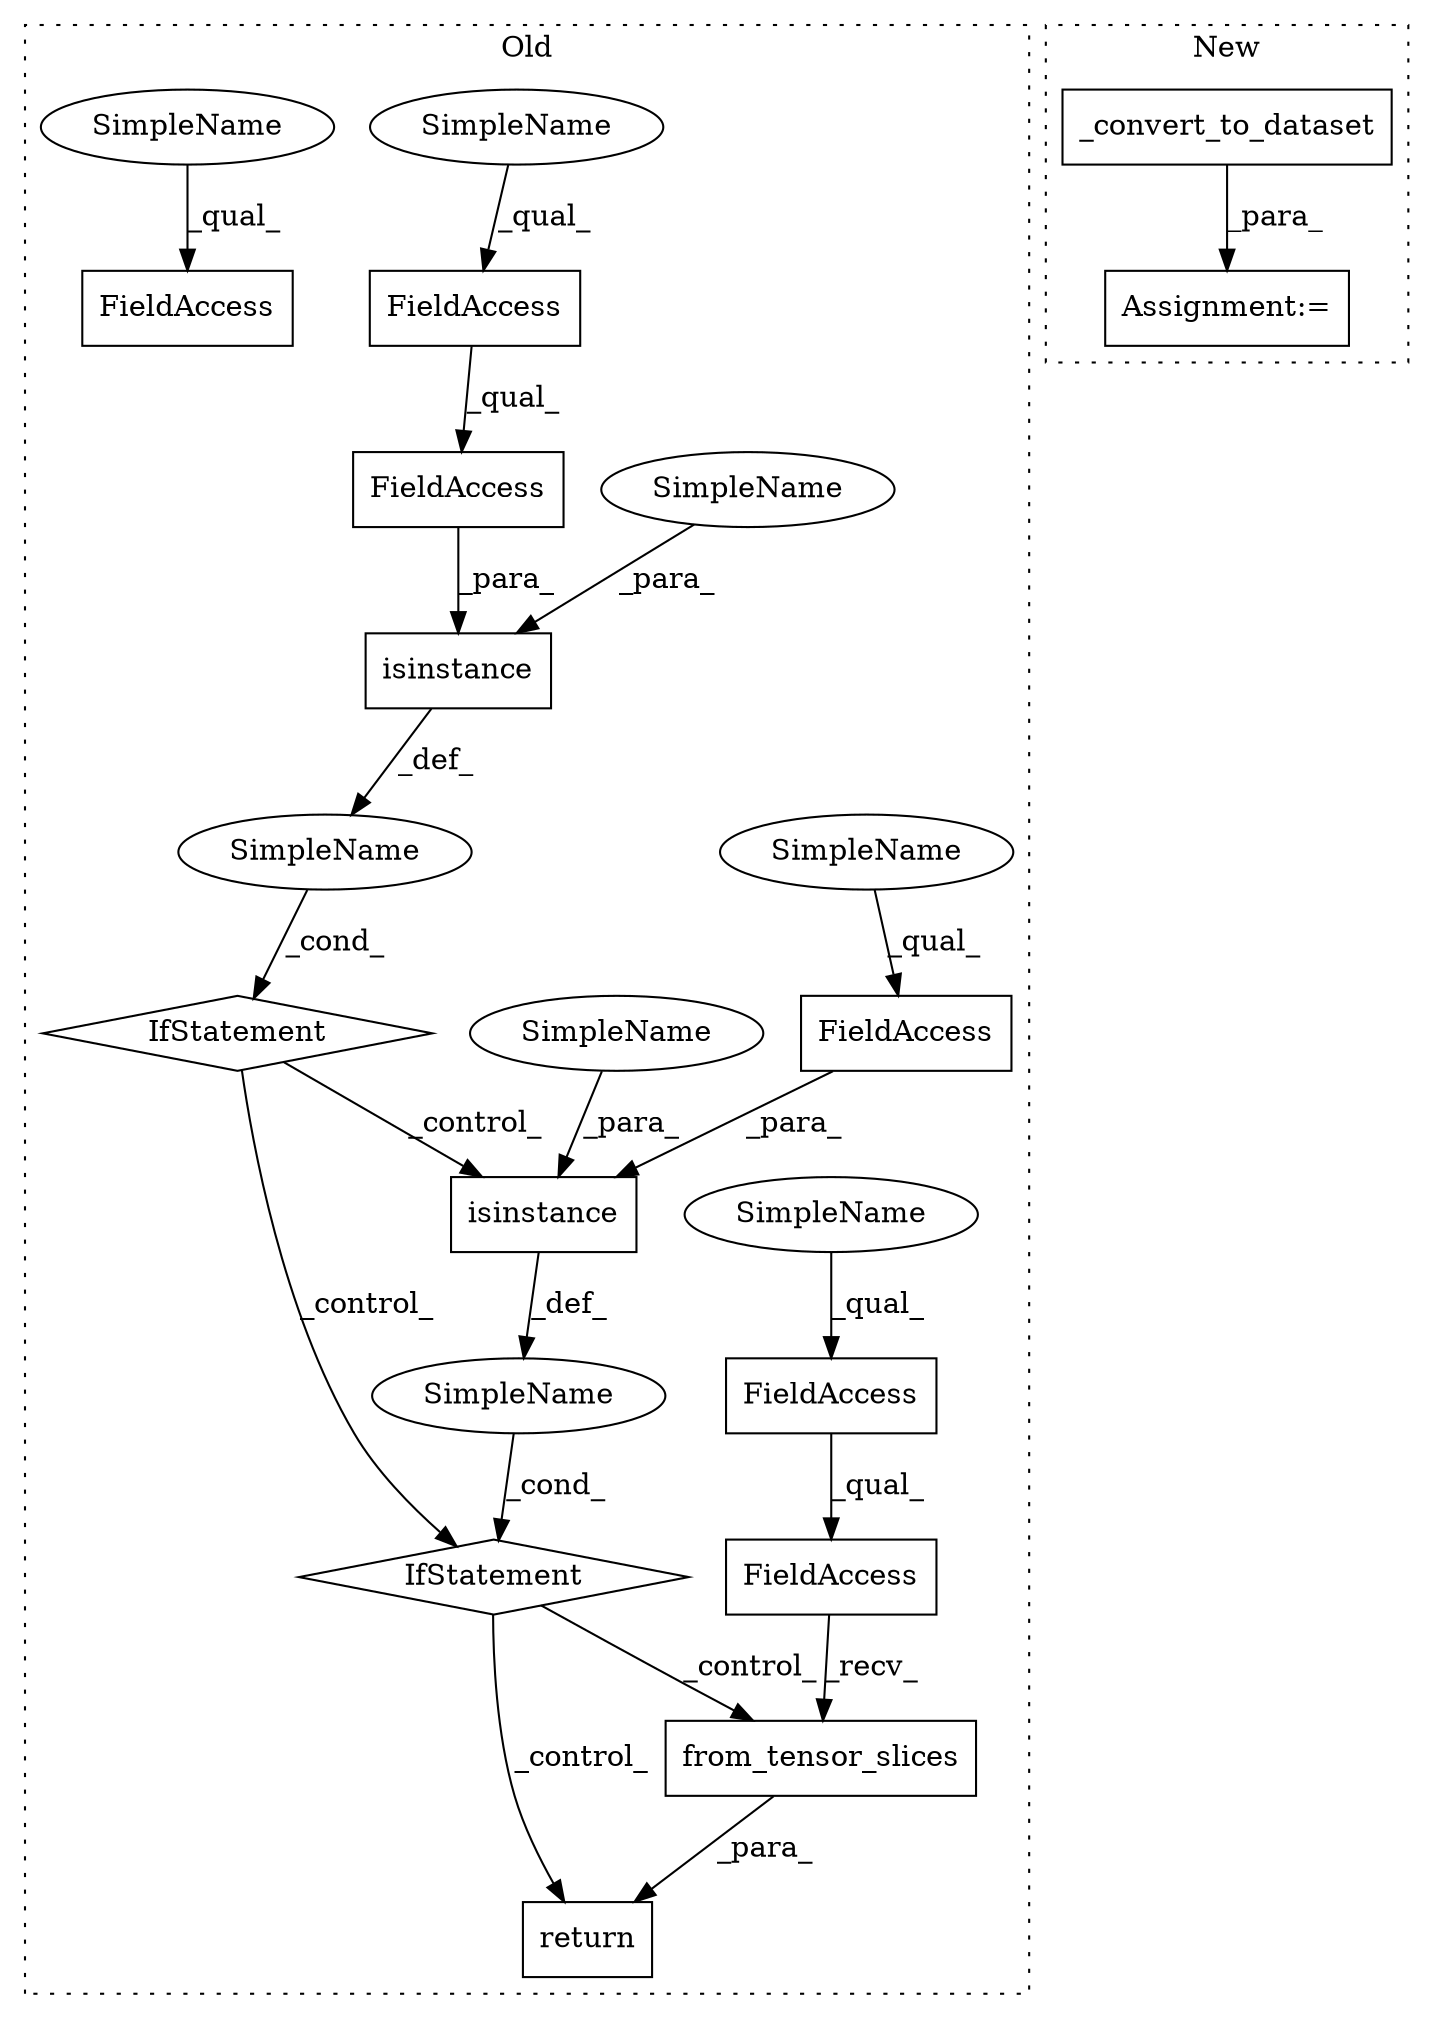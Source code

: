 digraph G {
subgraph cluster0 {
1 [label="return" a="41" s="896" l="7" shape="box"];
3 [label="from_tensor_slices" a="32" s="927,947" l="19,1" shape="box"];
4 [label="SimpleName" a="42" s="" l="" shape="ellipse"];
5 [label="SimpleName" a="42" s="" l="" shape="ellipse"];
6 [label="isinstance" a="32" s="755,791" l="11,1" shape="box"];
7 [label="isinstance" a="32" s="826,852" l="11,1" shape="box"];
8 [label="FieldAccess" a="22" s="903" l="23" shape="box"];
9 [label="FieldAccess" a="22" s="839" l="13" shape="box"];
10 [label="FieldAccess" a="22" s="874" l="13" shape="box"];
11 [label="FieldAccess" a="22" s="768" l="23" shape="box"];
12 [label="IfStatement" a="25" s="751,792" l="4,2" shape="diamond"];
13 [label="FieldAccess" a="22" s="903" l="15" shape="box"];
14 [label="FieldAccess" a="22" s="768" l="15" shape="box"];
15 [label="IfStatement" a="25" s="822,853" l="4,2" shape="diamond"];
17 [label="SimpleName" a="42" s="766" l="1" shape="ellipse"];
18 [label="SimpleName" a="42" s="837" l="1" shape="ellipse"];
19 [label="SimpleName" a="42" s="903" l="10" shape="ellipse"];
20 [label="SimpleName" a="42" s="768" l="10" shape="ellipse"];
21 [label="SimpleName" a="42" s="839" l="5" shape="ellipse"];
22 [label="SimpleName" a="42" s="874" l="5" shape="ellipse"];
label = "Old";
style="dotted";
}
subgraph cluster1 {
2 [label="_convert_to_dataset" a="32" s="1373,1394" l="20,1" shape="box"];
16 [label="Assignment:=" a="7" s="1367" l="1" shape="box"];
label = "New";
style="dotted";
}
2 -> 16 [label="_para_"];
3 -> 1 [label="_para_"];
4 -> 12 [label="_cond_"];
5 -> 15 [label="_cond_"];
6 -> 4 [label="_def_"];
7 -> 5 [label="_def_"];
8 -> 3 [label="_recv_"];
9 -> 7 [label="_para_"];
11 -> 6 [label="_para_"];
12 -> 7 [label="_control_"];
12 -> 15 [label="_control_"];
13 -> 8 [label="_qual_"];
14 -> 11 [label="_qual_"];
15 -> 3 [label="_control_"];
15 -> 1 [label="_control_"];
17 -> 6 [label="_para_"];
18 -> 7 [label="_para_"];
19 -> 13 [label="_qual_"];
20 -> 14 [label="_qual_"];
21 -> 9 [label="_qual_"];
22 -> 10 [label="_qual_"];
}